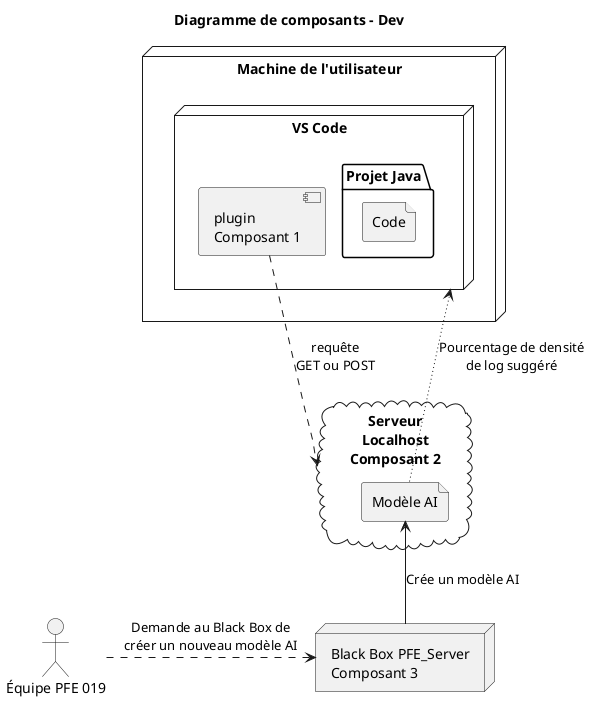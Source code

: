 @startuml
title Diagramme de composants - Dev

node "Machine de l'utilisateur" as machine {
    node "VS Code" as IDE {
        package "Projet Java" {
            file Code
        }

        component "plugin\nComposant 1" as plugin
    }
}

cloud "Serveur\nLocalhost\nComposant 2" as server {
    file "Modèle AI" as model
}

node "Black Box PFE_Server\nComposant 3" as black_box {
}

actor "Équipe PFE 019" as team

plugin ..> server: "requête\nGET ou POST"
model -[dotted]-> IDE: "Pourcentage de densité\nde log suggéré"
black_box -u-> model: "Crée un modèle AI"
team .r.> black_box: "Demande au Black Box de\ncréer un nouveau modèle AI"

@enduml